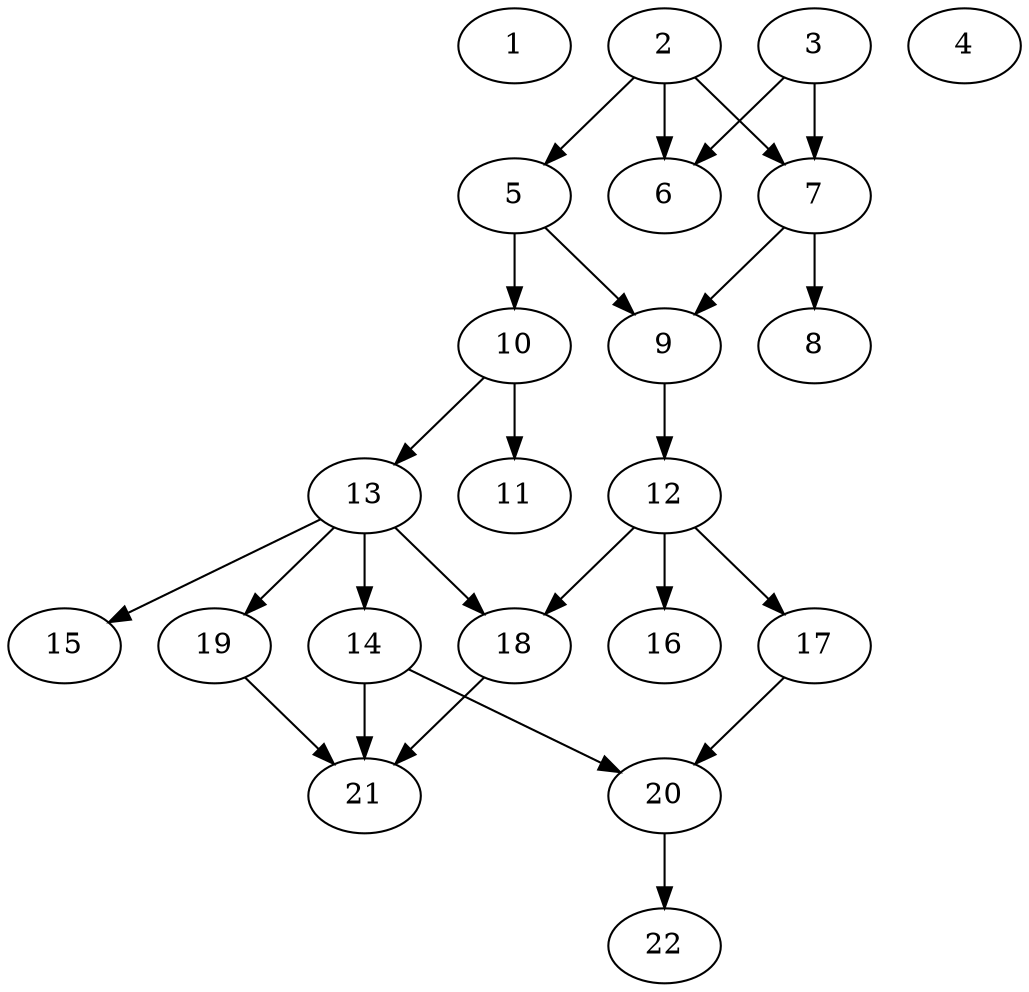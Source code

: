 // DAG (tier=2-normal, mode=compute, n=22, ccr=0.358, fat=0.533, density=0.511, regular=0.439, jump=0.147, mindata=524288, maxdata=8388608)
// DAG automatically generated by daggen at Sun Aug 24 16:33:33 2025
// /home/ermia/Project/Environments/daggen/bin/daggen --dot --ccr 0.358 --fat 0.533 --regular 0.439 --density 0.511 --jump 0.147 --mindata 524288 --maxdata 8388608 -n 22 
digraph G {
  1 [size="127721921355886624768", alpha="0.06", expect_size="63860960677943312384"]
  2 [size="1138449214416602", alpha="0.07", expect_size="569224607208301"]
  2 -> 5 [size ="55621713920000"]
  2 -> 6 [size ="55621713920000"]
  2 -> 7 [size ="55621713920000"]
  3 [size="6262814329000542", alpha="0.04", expect_size="3131407164500271"]
  3 -> 6 [size ="186409935699968"]
  3 -> 7 [size ="186409935699968"]
  4 [size="22566010452181600", alpha="0.17", expect_size="11283005226090800"]
  5 [size="3943479733120181", alpha="0.03", expect_size="1971739866560090"]
  5 -> 9 [size ="134889655500800"]
  5 -> 10 [size ="134889655500800"]
  6 [size="2160780445445676", alpha="0.04", expect_size="1080390222722838"]
  7 [size="214799949171595360", alpha="0.17", expect_size="107399974585797680"]
  7 -> 8 [size ="256438412771328"]
  7 -> 9 [size ="256438412771328"]
  8 [size="205195258022068224", alpha="0.12", expect_size="102597629011034112"]
  9 [size="448720362124224256", alpha="0.00", expect_size="224360181062112128"]
  9 -> 12 [size ="323499117772800"]
  10 [size="162860071441544511488", alpha="0.03", expect_size="81430035720772255744"]
  10 -> 11 [size ="238579468992512"]
  10 -> 13 [size ="238579468992512"]
  11 [size="25890622675989037056", alpha="0.04", expect_size="12945311337994518528"]
  12 [size="9162755826084134", alpha="0.08", expect_size="4581377913042067"]
  12 -> 16 [size ="518772456685568"]
  12 -> 17 [size ="518772456685568"]
  12 -> 18 [size ="518772456685568"]
  13 [size="307510722867126016", alpha="0.11", expect_size="153755361433563008"]
  13 -> 14 [size ="189188284612608"]
  13 -> 15 [size ="189188284612608"]
  13 -> 18 [size ="189188284612608"]
  13 -> 19 [size ="189188284612608"]
  14 [size="11037647577560678", alpha="0.06", expect_size="5518823788780339"]
  14 -> 20 [size ="265515180228608"]
  14 -> 21 [size ="265515180228608"]
  15 [size="315202918228323904", alpha="0.16", expect_size="157601459114161952"]
  16 [size="232044217429418573824", alpha="0.09", expect_size="116022108714709286912"]
  17 [size="1834789413284375", alpha="0.19", expect_size="917394706642187"]
  17 -> 20 [size ="78035025920000"]
  18 [size="1043478571519151", alpha="0.09", expect_size="521739285759575"]
  18 -> 21 [size ="19025664933888"]
  19 [size="13583812937384308", alpha="0.01", expect_size="6791906468692154"]
  19 -> 21 [size ="9425439948800"]
  20 [size="195519192377765920768", alpha="0.04", expect_size="97759596188882960384"]
  20 -> 22 [size ="269494299656192"]
  21 [size="2303720062465150", alpha="0.17", expect_size="1151860031232575"]
  22 [size="8461672688701202", alpha="0.08", expect_size="4230836344350601"]
}